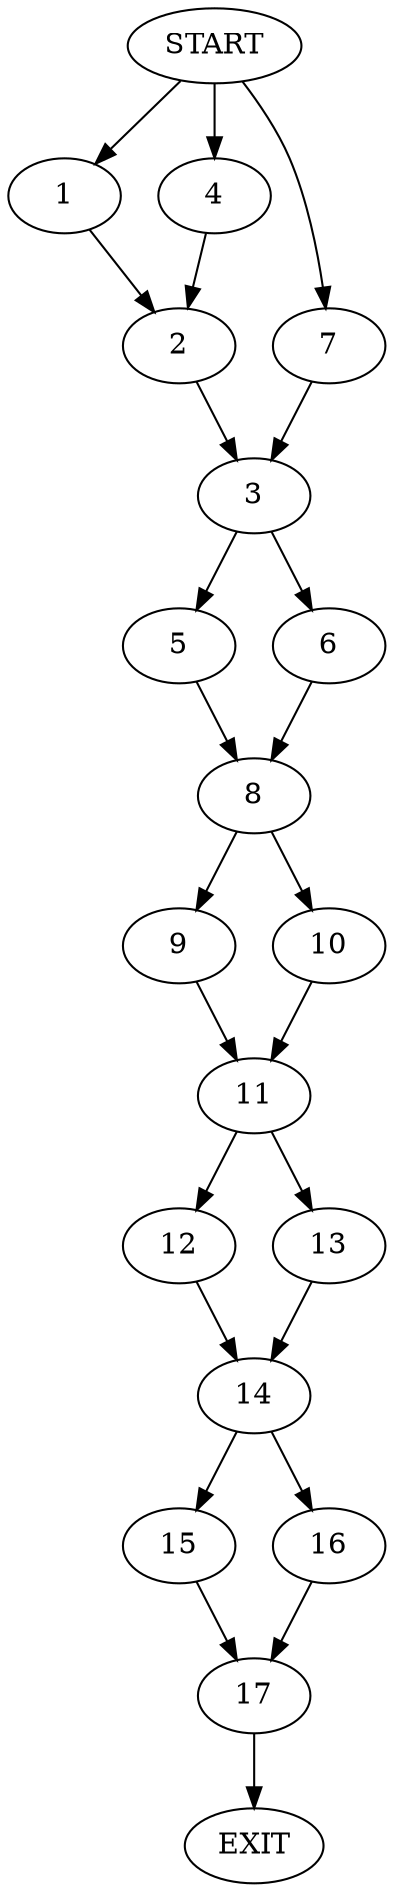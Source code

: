 digraph {
0 [label="START"]
18 [label="EXIT"]
0 -> 1
1 -> 2
2 -> 3
0 -> 4
4 -> 2
3 -> 5
3 -> 6
0 -> 7
7 -> 3
5 -> 8
6 -> 8
8 -> 9
8 -> 10
9 -> 11
10 -> 11
11 -> 12
11 -> 13
13 -> 14
12 -> 14
14 -> 15
14 -> 16
15 -> 17
16 -> 17
17 -> 18
}
